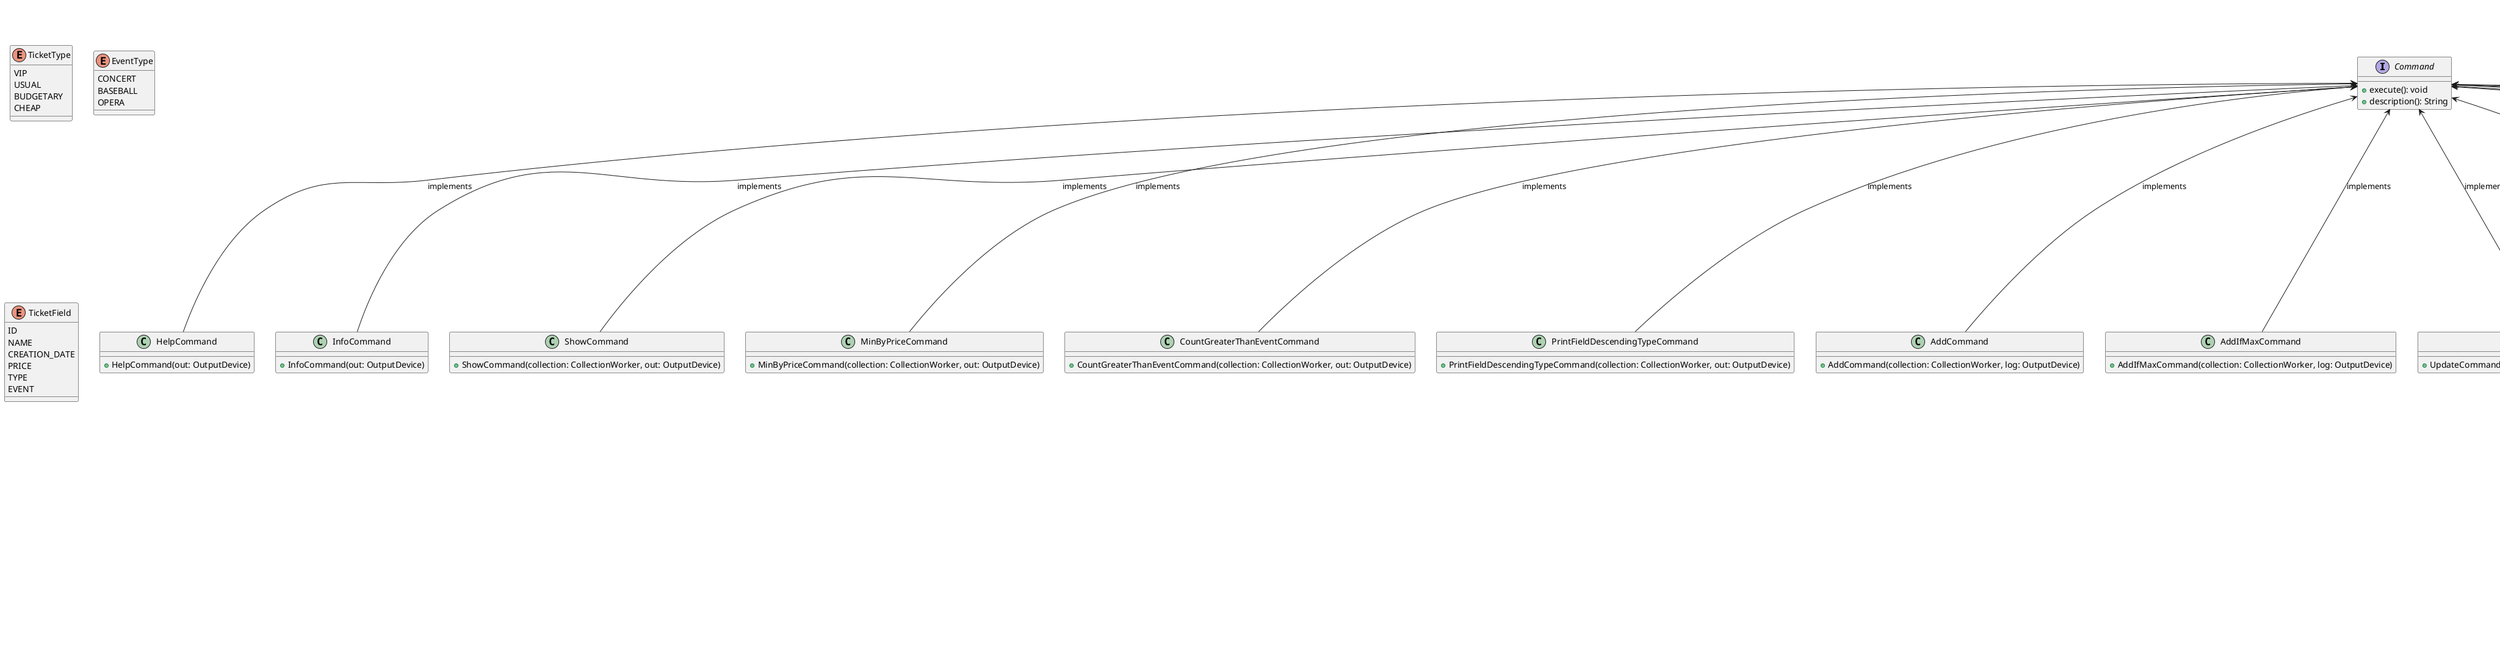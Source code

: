 @startuml name

Command <-- HelpCommand : implements
Command <-- InfoCommand : implements
Command <-- ShowCommand : implements
Command <-- MinByPriceCommand : implements
Command <-- CountGreaterThanEventCommand : implements
Command <-- PrintFieldDescendingTypeCommand : implements
Command <-- AddCommand : implements
Command <-- AddIfMaxCommand : implements
Command <-- UpdateCommand : implements
Command <-- RemoveByIdCommand : implements
Command <-- RemoveAtCommand : implements
Command <-- RemoveLastCommand : implements
Command <-- ClearCommand : implements
Command <-- SaveCommand : implements
Command <-- ExecuteScriptCommand : implements
Command <-- ExitCommand : implements

OutputDevice <.. Console : implements
OutputDevice <.. XMLStorage : implements
CollectionWorker <.. TicketCollection : implements
Shell <.. TicketShell : implements
TicketShell +-- RawCommand
TicketShell +-- TShellParser

class Console
class TicketCollection
class TicketShell

interface Shell {
   +getInput() : InteractiveInputDevice
   +getOutput() : OutputDevice
   +getCommands() : Map<String, Command>
   +getCommand(String str) : Command
   +addCommand(Command cmd) : int
   +getStackSize() : int
   +setStackSize(int size) : void
   +createFd() : FileDescriptor
   +processCommandLine(String cmd) : int
   +open(): void
   +close(): void
}

class TicketShell {
   -in : InteractiveInputDevice
   -out : OutputDevice
   -commands : Map<String, Command>
   -preExecute : ArrayList<Command>
   -isOpen : boolean
   -stackSize : int
   +TicketShell(InteractiveInputDevice in, OutputDevice out)
}

static class RawCommand {
   cmd : String
   params : String[]
   +RawCommand(int paramsCount)
}

static class TShellParser {
   +static parseLine(String line) : RawCommand
}

class HelpCommand {
   +HelpCommand(out: OutputDevice)
}

class InfoCommand {
   +InfoCommand(out: OutputDevice)
}

class ShowCommand {
   +ShowCommand(collection: CollectionWorker, out: OutputDevice)
}

class MinByPriceCommand {
   +MinByPriceCommand(collection: CollectionWorker, out: OutputDevice)
}

class CountGreaterThanEventCommand {
   +CountGreaterThanEventCommand(collection: CollectionWorker, out: OutputDevice)
}

class PrintFieldDescendingTypeCommand {
   +PrintFieldDescendingTypeCommand(collection: CollectionWorker, out: OutputDevice)
}

class AddCommand {
   +AddCommand(collection: CollectionWorker, log: OutputDevice)
}

class AddIfMaxCommand {
   +AddIfMaxCommand(collection: CollectionWorker, log: OutputDevice)
}

class UpdateCommand {
   +UpdateCommand(collection: CollectionWorker, log: OutputDevice)
}

class RemoveByIdCommand {
   +RemoveByIdCommand(collection: CollectionWorker, log: OutputDevice)
}

class RemoveAtCommand {
   +RemoveAtCommand(collection: CollectionWorker, log: OutputDevice)
}

class RemoveLastCommand {
   +RemoveLastCommand(collection: CollectionWorker, log: OutputDevice)
}

class ClearCommand {
   +ClearCommand(collection: CollectionWorker, log: OutputDevice)
}

TicketCollection +-- TicketCollectionMetadata

class TicketCollection {
   -tickets : ArrayList<Ticket>
   -ticketGenerator : IdGenerator
   -eventGenerator : IdGenerator
   -meta : TicketCollectionMetadata
   +TicketCollection(String name, IdGenerator ticketGen, IdGenerator eventGen)
   +addRaw(Ticket obj) : int
   +removeAt(int index) : int
   +removeLast() : int
   +getTicketIdGenerator() : IdGenerator
   +getEventIdGenerator() : IdGenerator
   +sort(TicketField field) : ArrayList<Ticket>
   +sort(TicketField field, boolean descending) : ArrayList<Ticket>
   +getMetadata() : TicketCollectionMetadata
   +setMetadata() : void
}

class TicketCollectionMetadata {
   -creationTime : LocalDateTime
   -type : String
   -name : String
   +TicketCollectionMetadata()
   +TicketCollectionMetadata(String name)
   +setName(String name) : void
   +getCreationTime() : LocalDateTime
   +getName() : String
   +getType() : String
}

interface OutputDevice {
   +write(str: String): void
}

interface CollectionWorker<T> {
   +add(T obj) : int
   +get(Long id) : T
   +update(Long id) : int
   +remove(Long id) : int
   +clear() : void
}

IdGenerator <.. TicketIdGenerator : implements

interface IdGenerator {
   +bookId(Object obj) : Long
   +takeId(Long id) : int
   +freeId(Long id) : int
   +isTaken(Long id) : boolean
   +isBooked(Long id) : boolean
}

class TicketIdGenerator {
   -userIds : Set<Long>
   -pendingIds : Set<Long>
   +TicketIdGenerator()
}

interface Command {
   +execute(): void
   +description(): String
}

interface Validatable {
   +isValid() : boolean
}

Validatable <.. Coordinates : implements
Validatable <.. Ticket : implements
Validatable <.. Event : implements

Ticket +-- TicketValidator
Ticket +-- TicketParser

class Ticket {
   -id: Long;
   -name: String
   -coordinates: Coordinates
   -creationDate: java.time.LocalDateTime
   -price: int
   -type: TicketType
   -event: Event
   +setId(Long id) : int
   +setCreationDate(LocalDateTime date) : int
   +setName(String name) : int
   +setCoordinates(Coordinates coords) : int
   +setPrice(int price) : int
   +setType(TicketType type) : int
   +setEvent(Event event) : int
   +setEvent(Event event, boolean validate) : int
   +getId() : Long
   +getName() : String
   +getCoordinates() : Coordinates
   +getCreationDate() : LocalDateTime
   +getPrice() : int
   +getType() : TicketType
   +getEvent() : Event
}

static class TicketValidator {
   +static validateId(Long id) : boolean
   +static validateCreationDate(LocalDateTime creationDate) : boolean
   +static validateName(String name) : boolean
   +static validateCoordinates(Coordinates coords) : boolean
   +static validatePrice(int cost) : boolean
   +static validateType(TicketType type) : boolean
   +static validateEvent(Event event) : boolean
}

static class TicketParser {
   +static parseId(String id) : Long
   +static parsePrice(String price) : int
   +static parseType(String type) : TicketType
}

Coordinates +-- CoordinatesValidator
Coordinates +-- CoordinatesParser

class Coordinates {
   -x: Float
   -y: Float
   +setX(Float x) : int
   +setY(Float y) : int
   +getX() : Float
   +getY() : Float
}

static class CoordinatesValidator {
   +static validateX() : boolean
   +static validateY() : boolean
}

static class CoordinatesParser {
   +static parseX(String x) : Float
   +static parseY(String y) : Float
}

Event +-- EventValidator
Event +-- EventParser

class Event {
   -id: Long
   -name: String
   -description: String
   -eventType: EventType
   +setId(Long id) : int
   +setName(String name) : int
   +setDescription(String desc) : int
   +setEventType(EventType type) : int
   +getId() : Long
   +getName() : String
   +getDescription() : String
   +getEventType() : EventType
}

static class EventValidator {
   +static validateId(Long id) : boolean
   +static validateName(String name) : boolean
   +static validateDescription(String description) : boolean
   +static validateEventType(EventType type) : boolean
}

static class EventParser {
   +static parseId(String id) : Long
   +static parseType(String type) : EventType
}

enum TicketType {
   VIP
   USUAL
   BUDGETARY
   CHEAP
}
enum EventType {
   CONCERT
   BASEBALL
   OPERA
}

enum TicketField {
   ID
   NAME
   CREATION_DATE
   PRICE
   TYPE
   EVENT
}

@enduml